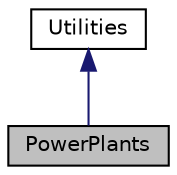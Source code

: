 digraph "PowerPlants"
{
 // LATEX_PDF_SIZE
  edge [fontname="Helvetica",fontsize="10",labelfontname="Helvetica",labelfontsize="10"];
  node [fontname="Helvetica",fontsize="10",shape=record];
  Node1 [label="PowerPlants",height=0.2,width=0.4,color="black", fillcolor="grey75", style="filled", fontcolor="black",tooltip="Represents a utility for generating and supplying electricity to buildings."];
  Node2 -> Node1 [dir="back",color="midnightblue",fontsize="10",style="solid",fontname="Helvetica"];
  Node2 [label="Utilities",height=0.2,width=0.4,color="black", fillcolor="white", style="filled",URL="$classUtilities.html",tooltip="Abstract base class for utility services in a building."];
}
